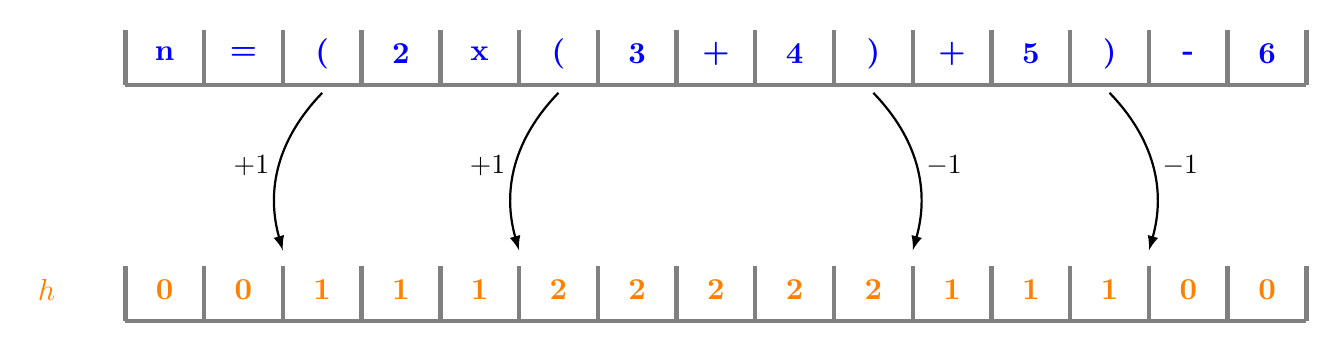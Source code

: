 \begin{tikzpicture}

\newcommand{\boites}[1]{
\draw[gray,ultra thick]  (0,0) -- ++ (#1,0);
 \foreach \i in {0,...,#1}{
\draw[gray,ultra thick]  (\i,0) -- ++ (0,0.7);
}; }


\begin{scope}
\boites{15};
 \foreach \i/\n in {0/n, 1/=, 2/(, 3/2, 4/x, 5/(,6/3,7/+,8/4,9/),10/+,11/5,12/),13/-,14/6}{
\node[blue,scale=1.1]  at (\i+0.5,0.4) {\bf \n};
};

\draw[->,>=latex,thick] (2.5,-0.1) to[bend right]node[midway,left]{$+1$} ++(-0.5,-2) ;
\draw[->,>=latex,thick] (5.5,-0.1) to[bend right]node[midway,left]{$+1$} ++(-0.5,-2) ;
\draw[->,>=latex,thick] (9.5,-0.1) to[bend left]node[midway,right]{$-1$} ++(0.5,-2) ;
\draw[->,>=latex,thick] (12.5,-0.1) to[bend left]node[midway,right]{$-1$} ++(0.5,-2) ;

% \draw[->,>=latex,line width=9pt,blue!20] (2.5,-0.2) to ++(0,-3) ;
% \draw[->,>=latex,line width=9pt,blue!20] (5.5,-0.2) to ++(0,-3) ;
% \draw[->,>=latex,line width=9pt,blue!20] (9.5,-0.2) to ++(0,-3) ;
% \draw[->,>=latex,line width=9pt,blue!20] (12.5,-0.2) to ++(0,-3) ;
\end{scope}

\begin{scope}[yshift=-3cm]
\node[orange,scale=1.1] at (-1,0.4) {$h$};
\boites{15};
 \foreach \i/\n in {0/0, 1/0, 2/1, 3/1, 4/1, 5/2,6/2,7/2,8/2,9/2,10/1,11/1,12/1,13/0,14/0}{
\node[orange,scale=1.1]  at (\i+0.5,0.4) {\bf \n};
};
\end{scope}


% \begin{scope}[yshift=-4cm]
% \node[red,scale=1.4] at (-1,0.4) {$\pm 2^h$};
% \draw[->,>=latex,line width=5pt,red!50] (15,0.4)--++(2,0);
% \node[red,scale=1.4] at (18,0.4) {$S=0$};
% %\boites{15};
%  \foreach \i/\n in {0/, 1/, 2/$2^1$, 3/, 4/, 5/$2^2$,6/,7/,8/,9/$-2^2$,10/,11/,12/$-2^1$,13/,14/}{
% \node[red,scale=1.4]  at (\i+0.5,0.4) {\bf \n};
% };
% \end{scope}

\end{tikzpicture}  